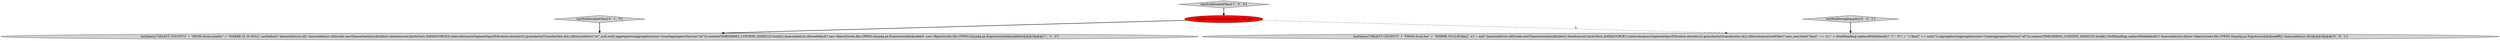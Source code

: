 digraph {
4 [style = filled, label = "testQuery(\"SELECT COUNT(*)\" + \"FROM druid.foo\" + \"WHERE NULLIF(dim2, 'a') = null\",ImmutableList.of(Druids.newTimeseriesQueryBuilder().dataSource(CalciteTests.DATASOURCE1).intervals(querySegmentSpec(Filtration.eternity())).granularity(Granularities.ALL).filters(expressionFilter(\"case_searched((\"dim2\" == 'a'),\" + (NullHandling.replaceWithDefault()? \"1\": \"0\") + \",(\"dim2\" == null))\")).aggregators(aggregators(new CountAggregatorFactory(\"a0\"))).context(TIMESERIES_CONTEXT_DEFAULT).build()),NullHandling.replaceWithDefault()? ImmutableList.of(new Object((((edu.fdu.CPPDG.tinypdg.pe.ExpressionInfo@aebff2): ImmutableList.of())@@@3@@@['0', '0', '1']", fillcolor = lightgray, shape = ellipse image = "AAA0AAABBB3BBB"];
1 [style = filled, label = "testNullDoubleFilter['1', '0', '0']", fillcolor = lightgray, shape = diamond image = "AAA0AAABBB1BBB"];
3 [style = filled, label = "testNullDoubleFilter['0', '1', '0']", fillcolor = lightgray, shape = diamond image = "AAA0AAABBB2BBB"];
2 [style = filled, label = "skipVectorize()@@@3@@@['1', '0', '0']", fillcolor = red, shape = ellipse image = "AAA1AAABBB1BBB"];
0 [style = filled, label = "testQuery(\"SELECT COUNT(*)\" + \"FROM druid.numfoo\" + \"WHERE d1 IS NULL\",useDefault? ImmutableList.of(): ImmutableList.of(Druids.newTimeseriesQueryBuilder().dataSource(CalciteTests.DATASOURCE3).intervals(querySegmentSpec(Filtration.eternity())).granularity(Granularities.ALL).filters(selector(\"d1\",null,null)).aggregators(aggregators(new CountAggregatorFactory(\"a0\"))).context(TIMESERIES_CONTEXT_DEFAULT).build()),ImmutableList.of(useDefault? new Object((((edu.fdu.CPPDG.tinypdg.pe.ExpressionInfo@aebfa5: new Object((((edu.fdu.CPPDG.tinypdg.pe.ExpressionInfo@aebfa9))@@@3@@@['1', '1', '0']", fillcolor = lightgray, shape = ellipse image = "AAA0AAABBB1BBB"];
5 [style = filled, label = "testNullStringEquality['0', '0', '1']", fillcolor = lightgray, shape = diamond image = "AAA0AAABBB3BBB"];
1->2 [style = bold, label=""];
2->0 [style = bold, label=""];
5->4 [style = bold, label=""];
3->0 [style = bold, label=""];
2->4 [style = dashed, label="0"];
}
